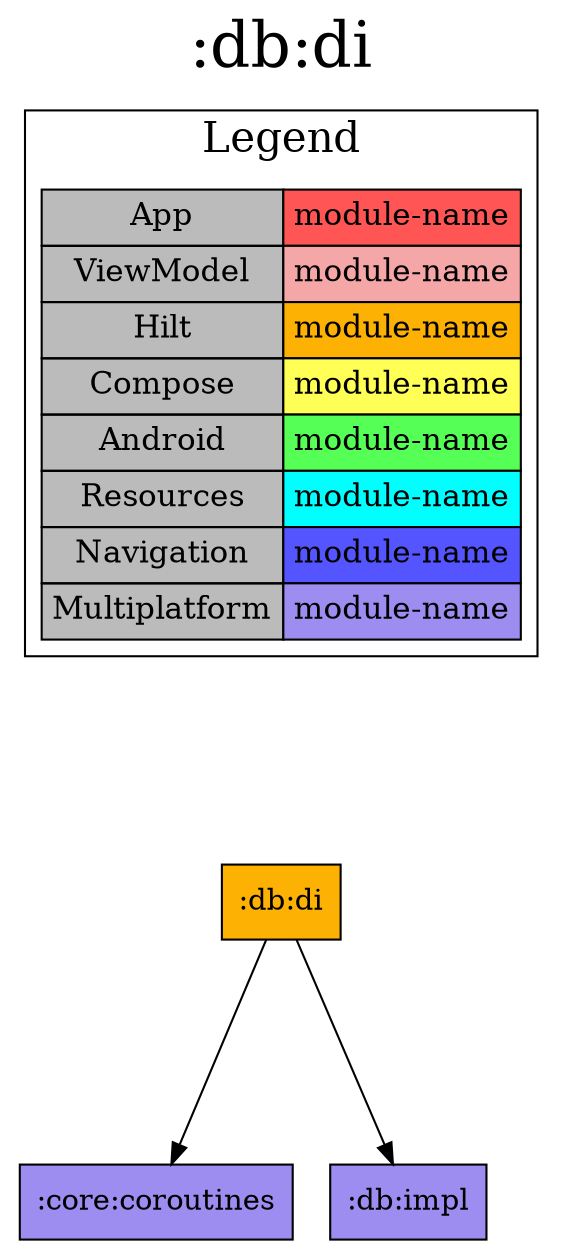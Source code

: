 digraph {
edge ["dir"="forward"]
graph ["dpi"="100","label"=":db:di","labelloc"="t","fontsize"="30","ranksep"="1.5","rankdir"="TB"]
node ["style"="filled"]
":db:di" ["shape"="box","fillcolor"="#FCB103"]
":core:coroutines" ["fillcolor"="#9D8DF1","shape"="box"]
":db:impl" ["fillcolor"="#9D8DF1","shape"="box"]
{
edge ["dir"="none"]
graph ["rank"="same"]
":db:di"
}
":db:di" -> ":core:coroutines"
":db:di" -> ":db:impl"
subgraph "cluster_legend" {
edge ["dir"="none"]
graph ["label"="Legend","fontsize"="20"]
"Legend" ["style"="filled","fillcolor"="#bbbbbb","shape"="none","margin"="0","fontsize"="15","label"=<
<TABLE BORDER="0" CELLBORDER="1" CELLSPACING="0" CELLPADDING="4">
<TR><TD>App</TD><TD BGCOLOR="#FF5555">module-name</TD></TR>
<TR><TD>ViewModel</TD><TD BGCOLOR="#F5A6A6">module-name</TD></TR>
<TR><TD>Hilt</TD><TD BGCOLOR="#FCB103">module-name</TD></TR>
<TR><TD>Compose</TD><TD BGCOLOR="#FFFF55">module-name</TD></TR>
<TR><TD>Android</TD><TD BGCOLOR="#55FF55">module-name</TD></TR>
<TR><TD>Resources</TD><TD BGCOLOR="#00FFFF">module-name</TD></TR>
<TR><TD>Navigation</TD><TD BGCOLOR="#5555FF">module-name</TD></TR>
<TR><TD>Multiplatform</TD><TD BGCOLOR="#9D8DF1">module-name</TD></TR>
</TABLE>
>]
} -> ":db:di" ["style"="invis"]
}